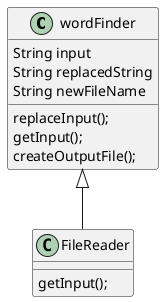 @startuml
'https://plantuml.com/sequence-diagram

class wordFinder {
    String input
    String replacedString
    String newFileName
    replaceInput();
    getInput();
    createOutputFile();
}
class FileReader {
    getInput();
}

wordFinder <|-- FileReader
@enduml